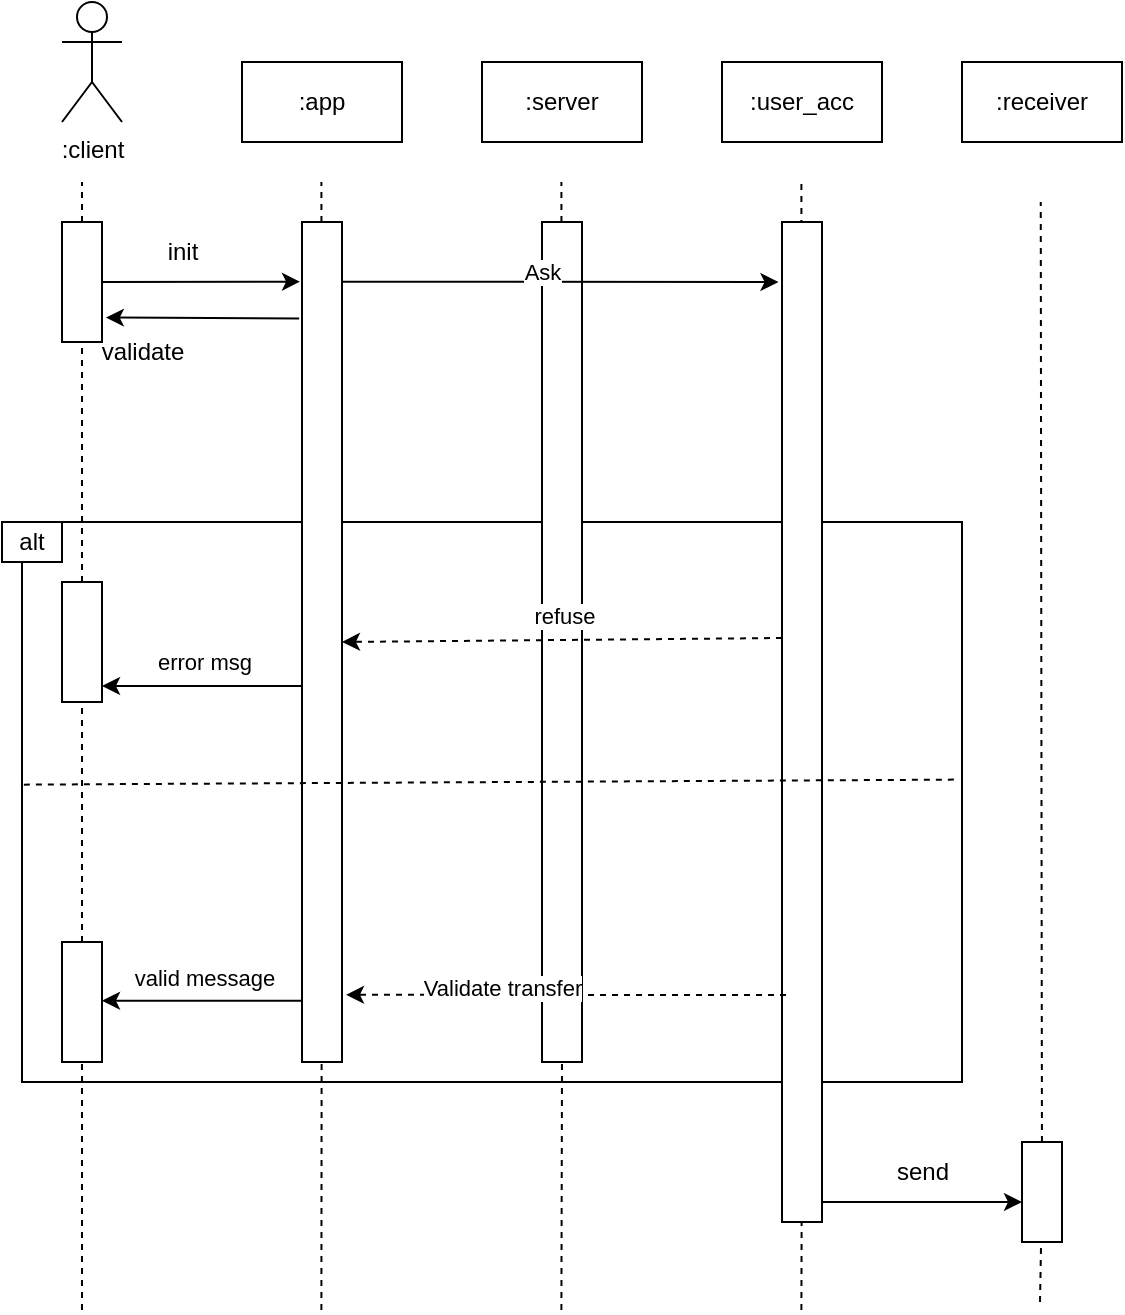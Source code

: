 <mxfile version="26.0.5">
  <diagram name="Page-1" id="w7U51ZjWZGYtkXhOHHoq">
    <mxGraphModel dx="1517" dy="818" grid="1" gridSize="10" guides="1" tooltips="1" connect="1" arrows="1" fold="1" page="1" pageScale="1" pageWidth="827" pageHeight="1169" math="0" shadow="0">
      <root>
        <mxCell id="0" />
        <mxCell id="1" parent="0" />
        <mxCell id="2tEp5BUKAvQzvNhrm2Cs-67" value="" style="rounded=0;whiteSpace=wrap;html=1;" vertex="1" parent="1">
          <mxGeometry x="170" y="430" width="470" height="280" as="geometry" />
        </mxCell>
        <mxCell id="2tEp5BUKAvQzvNhrm2Cs-1" value=":app" style="rounded=0;whiteSpace=wrap;html=1;" vertex="1" parent="1">
          <mxGeometry x="280" y="200" width="80" height="40" as="geometry" />
        </mxCell>
        <mxCell id="2tEp5BUKAvQzvNhrm2Cs-2" value=":client" style="shape=umlActor;verticalLabelPosition=bottom;verticalAlign=top;html=1;outlineConnect=0;" vertex="1" parent="1">
          <mxGeometry x="190" y="170" width="30" height="60" as="geometry" />
        </mxCell>
        <mxCell id="2tEp5BUKAvQzvNhrm2Cs-5" value="" style="endArrow=none;dashed=1;html=1;rounded=0;" edge="1" parent="1" source="2tEp5BUKAvQzvNhrm2Cs-27">
          <mxGeometry width="50" height="50" relative="1" as="geometry">
            <mxPoint x="200" y="824" as="sourcePoint" />
            <mxPoint x="200" y="260" as="targetPoint" />
          </mxGeometry>
        </mxCell>
        <mxCell id="2tEp5BUKAvQzvNhrm2Cs-7" value=":server" style="rounded=0;whiteSpace=wrap;html=1;" vertex="1" parent="1">
          <mxGeometry x="400" y="200" width="80" height="40" as="geometry" />
        </mxCell>
        <mxCell id="2tEp5BUKAvQzvNhrm2Cs-8" value=":user_acc" style="rounded=0;whiteSpace=wrap;html=1;" vertex="1" parent="1">
          <mxGeometry x="520" y="200" width="80" height="40" as="geometry" />
        </mxCell>
        <mxCell id="2tEp5BUKAvQzvNhrm2Cs-9" value="" style="endArrow=none;dashed=1;html=1;rounded=0;" edge="1" parent="1" source="2tEp5BUKAvQzvNhrm2Cs-17">
          <mxGeometry width="50" height="50" relative="1" as="geometry">
            <mxPoint x="319.7" y="824" as="sourcePoint" />
            <mxPoint x="319.7" y="260" as="targetPoint" />
          </mxGeometry>
        </mxCell>
        <mxCell id="2tEp5BUKAvQzvNhrm2Cs-10" value="" style="endArrow=none;dashed=1;html=1;rounded=0;" edge="1" parent="1" source="2tEp5BUKAvQzvNhrm2Cs-24">
          <mxGeometry width="50" height="50" relative="1" as="geometry">
            <mxPoint x="439.7" y="824" as="sourcePoint" />
            <mxPoint x="439.7" y="260" as="targetPoint" />
          </mxGeometry>
        </mxCell>
        <mxCell id="2tEp5BUKAvQzvNhrm2Cs-11" value="" style="endArrow=none;dashed=1;html=1;rounded=0;" edge="1" parent="1">
          <mxGeometry width="50" height="50" relative="1" as="geometry">
            <mxPoint x="559.949" y="630" as="sourcePoint" />
            <mxPoint x="559.7" y="260" as="targetPoint" />
          </mxGeometry>
        </mxCell>
        <mxCell id="2tEp5BUKAvQzvNhrm2Cs-12" value="" style="rounded=0;whiteSpace=wrap;html=1;" vertex="1" parent="1">
          <mxGeometry x="190" y="280" width="20" height="60" as="geometry" />
        </mxCell>
        <mxCell id="2tEp5BUKAvQzvNhrm2Cs-13" value=":receiver" style="rounded=0;whiteSpace=wrap;html=1;" vertex="1" parent="1">
          <mxGeometry x="640" y="200" width="80" height="40" as="geometry" />
        </mxCell>
        <mxCell id="2tEp5BUKAvQzvNhrm2Cs-14" value="" style="endArrow=classic;html=1;rounded=0;exitX=1;exitY=0.5;exitDx=0;exitDy=0;entryX=-0.05;entryY=0.071;entryDx=0;entryDy=0;entryPerimeter=0;" edge="1" parent="1" source="2tEp5BUKAvQzvNhrm2Cs-12" target="2tEp5BUKAvQzvNhrm2Cs-17">
          <mxGeometry width="50" height="50" relative="1" as="geometry">
            <mxPoint x="300" y="350" as="sourcePoint" />
            <mxPoint x="280" y="306" as="targetPoint" />
          </mxGeometry>
        </mxCell>
        <mxCell id="2tEp5BUKAvQzvNhrm2Cs-15" value="init" style="text;html=1;align=center;verticalAlign=middle;resizable=0;points=[];autosize=1;strokeColor=none;fillColor=none;" vertex="1" parent="1">
          <mxGeometry x="230" y="280" width="40" height="30" as="geometry" />
        </mxCell>
        <mxCell id="2tEp5BUKAvQzvNhrm2Cs-18" value="" style="endArrow=none;dashed=1;html=1;rounded=0;" edge="1" parent="1" target="2tEp5BUKAvQzvNhrm2Cs-17">
          <mxGeometry width="50" height="50" relative="1" as="geometry">
            <mxPoint x="319.7" y="824" as="sourcePoint" />
            <mxPoint x="319.7" y="260" as="targetPoint" />
          </mxGeometry>
        </mxCell>
        <mxCell id="2tEp5BUKAvQzvNhrm2Cs-22" value="" style="endArrow=classic;html=1;rounded=0;entryX=1.096;entryY=0.796;entryDx=0;entryDy=0;exitX=-0.071;exitY=0.115;exitDx=0;exitDy=0;exitPerimeter=0;entryPerimeter=0;" edge="1" parent="1" source="2tEp5BUKAvQzvNhrm2Cs-17" target="2tEp5BUKAvQzvNhrm2Cs-12">
          <mxGeometry width="50" height="50" relative="1" as="geometry">
            <mxPoint x="280" y="340" as="sourcePoint" />
            <mxPoint x="330" y="290" as="targetPoint" />
          </mxGeometry>
        </mxCell>
        <mxCell id="2tEp5BUKAvQzvNhrm2Cs-23" value="validate" style="text;html=1;align=center;verticalAlign=middle;resizable=0;points=[];autosize=1;strokeColor=none;fillColor=none;" vertex="1" parent="1">
          <mxGeometry x="200" y="330" width="60" height="30" as="geometry" />
        </mxCell>
        <mxCell id="2tEp5BUKAvQzvNhrm2Cs-25" value="" style="endArrow=none;dashed=1;html=1;rounded=0;" edge="1" parent="1" target="2tEp5BUKAvQzvNhrm2Cs-24">
          <mxGeometry width="50" height="50" relative="1" as="geometry">
            <mxPoint x="440" y="630" as="sourcePoint" />
            <mxPoint x="439.7" y="260" as="targetPoint" />
          </mxGeometry>
        </mxCell>
        <mxCell id="2tEp5BUKAvQzvNhrm2Cs-24" value="" style="rounded=0;whiteSpace=wrap;html=1;" vertex="1" parent="1">
          <mxGeometry x="430" y="280" width="20" height="420" as="geometry" />
        </mxCell>
        <mxCell id="2tEp5BUKAvQzvNhrm2Cs-28" value="" style="endArrow=none;dashed=1;html=1;rounded=0;" edge="1" parent="1" source="2tEp5BUKAvQzvNhrm2Cs-45" target="2tEp5BUKAvQzvNhrm2Cs-27">
          <mxGeometry width="50" height="50" relative="1" as="geometry">
            <mxPoint x="200" y="824" as="sourcePoint" />
            <mxPoint x="200" y="260" as="targetPoint" />
          </mxGeometry>
        </mxCell>
        <mxCell id="2tEp5BUKAvQzvNhrm2Cs-27" value="" style="rounded=0;whiteSpace=wrap;html=1;" vertex="1" parent="1">
          <mxGeometry x="190" y="460" width="20" height="60" as="geometry" />
        </mxCell>
        <mxCell id="2tEp5BUKAvQzvNhrm2Cs-31" value="" style="rounded=0;whiteSpace=wrap;html=1;" vertex="1" parent="1">
          <mxGeometry x="550" y="280" width="20" height="500" as="geometry" />
        </mxCell>
        <mxCell id="2tEp5BUKAvQzvNhrm2Cs-39" value="" style="endArrow=none;dashed=1;html=1;rounded=0;" edge="1" parent="1">
          <mxGeometry width="50" height="50" relative="1" as="geometry">
            <mxPoint x="559.7" y="824" as="sourcePoint" />
            <mxPoint x="559.811" y="780.0" as="targetPoint" />
          </mxGeometry>
        </mxCell>
        <mxCell id="2tEp5BUKAvQzvNhrm2Cs-43" value="" style="endArrow=none;dashed=1;html=1;rounded=0;entryX=0.5;entryY=1;entryDx=0;entryDy=0;" edge="1" parent="1" target="2tEp5BUKAvQzvNhrm2Cs-24">
          <mxGeometry width="50" height="50" relative="1" as="geometry">
            <mxPoint x="439.7" y="824" as="sourcePoint" />
            <mxPoint x="439.945" y="690" as="targetPoint" />
          </mxGeometry>
        </mxCell>
        <mxCell id="2tEp5BUKAvQzvNhrm2Cs-46" value="" style="endArrow=none;dashed=1;html=1;rounded=0;" edge="1" parent="1" target="2tEp5BUKAvQzvNhrm2Cs-45">
          <mxGeometry width="50" height="50" relative="1" as="geometry">
            <mxPoint x="200" y="824" as="sourcePoint" />
            <mxPoint x="200" y="510" as="targetPoint" />
          </mxGeometry>
        </mxCell>
        <mxCell id="2tEp5BUKAvQzvNhrm2Cs-45" value="" style="rounded=0;whiteSpace=wrap;html=1;" vertex="1" parent="1">
          <mxGeometry x="190" y="640" width="20" height="60" as="geometry" />
        </mxCell>
        <mxCell id="2tEp5BUKAvQzvNhrm2Cs-17" value="" style="rounded=0;whiteSpace=wrap;html=1;" vertex="1" parent="1">
          <mxGeometry x="310" y="280" width="20" height="420" as="geometry" />
        </mxCell>
        <mxCell id="2tEp5BUKAvQzvNhrm2Cs-26" value="" style="endArrow=classic;html=1;rounded=0;entryX=1;entryY=0.5;entryDx=0;entryDy=0;dashed=1;" edge="1" parent="1" target="2tEp5BUKAvQzvNhrm2Cs-17">
          <mxGeometry width="50" height="50" relative="1" as="geometry">
            <mxPoint x="550" y="488" as="sourcePoint" />
            <mxPoint x="330" y="480" as="targetPoint" />
          </mxGeometry>
        </mxCell>
        <mxCell id="2tEp5BUKAvQzvNhrm2Cs-53" value="refuse" style="edgeLabel;html=1;align=center;verticalAlign=middle;resizable=0;points=[];" vertex="1" connectable="0" parent="2tEp5BUKAvQzvNhrm2Cs-26">
          <mxGeometry x="-0.008" y="-12" relative="1" as="geometry">
            <mxPoint as="offset" />
          </mxGeometry>
        </mxCell>
        <mxCell id="2tEp5BUKAvQzvNhrm2Cs-47" value="" style="endArrow=classic;html=1;rounded=0;exitX=0.1;exitY=0.773;exitDx=0;exitDy=0;exitPerimeter=0;dashed=1;entryX=1.1;entryY=0.92;entryDx=0;entryDy=0;entryPerimeter=0;" edge="1" parent="1" source="2tEp5BUKAvQzvNhrm2Cs-31" target="2tEp5BUKAvQzvNhrm2Cs-17">
          <mxGeometry width="50" height="50" relative="1" as="geometry">
            <mxPoint x="547" y="661.8" as="sourcePoint" />
            <mxPoint x="340" y="670" as="targetPoint" />
          </mxGeometry>
        </mxCell>
        <mxCell id="2tEp5BUKAvQzvNhrm2Cs-55" value="Validate transfer" style="edgeLabel;html=1;align=center;verticalAlign=middle;resizable=0;points=[];" vertex="1" connectable="0" parent="2tEp5BUKAvQzvNhrm2Cs-47">
          <mxGeometry x="0.288" y="-4" relative="1" as="geometry">
            <mxPoint x="-1" as="offset" />
          </mxGeometry>
        </mxCell>
        <mxCell id="2tEp5BUKAvQzvNhrm2Cs-56" value="" style="endArrow=none;dashed=1;html=1;rounded=0;" edge="1" parent="1" source="2tEp5BUKAvQzvNhrm2Cs-57">
          <mxGeometry width="50" height="50" relative="1" as="geometry">
            <mxPoint x="679" y="820" as="sourcePoint" />
            <mxPoint x="679.37" y="270" as="targetPoint" />
          </mxGeometry>
        </mxCell>
        <mxCell id="2tEp5BUKAvQzvNhrm2Cs-59" value="" style="endArrow=none;dashed=1;html=1;rounded=0;" edge="1" parent="1" target="2tEp5BUKAvQzvNhrm2Cs-57">
          <mxGeometry width="50" height="50" relative="1" as="geometry">
            <mxPoint x="679" y="820" as="sourcePoint" />
            <mxPoint x="679.37" y="270" as="targetPoint" />
          </mxGeometry>
        </mxCell>
        <mxCell id="2tEp5BUKAvQzvNhrm2Cs-57" value="" style="rounded=0;whiteSpace=wrap;html=1;" vertex="1" parent="1">
          <mxGeometry x="670" y="740" width="20" height="50" as="geometry" />
        </mxCell>
        <mxCell id="2tEp5BUKAvQzvNhrm2Cs-60" value="" style="endArrow=classic;html=1;rounded=0;exitX=1;exitY=0.071;exitDx=0;exitDy=0;entryX=0;entryY=0.5;entryDx=0;entryDy=0;exitPerimeter=0;" edge="1" parent="1">
          <mxGeometry width="50" height="50" relative="1" as="geometry">
            <mxPoint x="570" y="770" as="sourcePoint" />
            <mxPoint x="670" y="770" as="targetPoint" />
          </mxGeometry>
        </mxCell>
        <mxCell id="2tEp5BUKAvQzvNhrm2Cs-63" value="send" style="text;html=1;align=center;verticalAlign=middle;resizable=0;points=[];autosize=1;strokeColor=none;fillColor=none;" vertex="1" parent="1">
          <mxGeometry x="595" y="740" width="50" height="30" as="geometry" />
        </mxCell>
        <mxCell id="2tEp5BUKAvQzvNhrm2Cs-73" value="" style="endArrow=none;dashed=1;html=1;rounded=0;exitX=0.002;exitY=0.469;exitDx=0;exitDy=0;exitPerimeter=0;entryX=0.996;entryY=0.46;entryDx=0;entryDy=0;entryPerimeter=0;" edge="1" parent="1" source="2tEp5BUKAvQzvNhrm2Cs-67" target="2tEp5BUKAvQzvNhrm2Cs-67">
          <mxGeometry width="50" height="50" relative="1" as="geometry">
            <mxPoint x="590" y="530" as="sourcePoint" />
            <mxPoint x="550" y="560" as="targetPoint" />
            <Array as="points" />
          </mxGeometry>
        </mxCell>
        <mxCell id="2tEp5BUKAvQzvNhrm2Cs-74" value="alt" style="rounded=0;whiteSpace=wrap;html=1;" vertex="1" parent="1">
          <mxGeometry x="160" y="430" width="30" height="20" as="geometry" />
        </mxCell>
        <mxCell id="2tEp5BUKAvQzvNhrm2Cs-79" value="" style="endArrow=classic;html=1;rounded=0;entryX=1;entryY=0.5;entryDx=0;entryDy=0;" edge="1" parent="1">
          <mxGeometry width="50" height="50" relative="1" as="geometry">
            <mxPoint x="310" y="512" as="sourcePoint" />
            <mxPoint x="210" y="512" as="targetPoint" />
          </mxGeometry>
        </mxCell>
        <mxCell id="2tEp5BUKAvQzvNhrm2Cs-80" value="error msg" style="edgeLabel;html=1;align=center;verticalAlign=middle;resizable=0;points=[];" vertex="1" connectable="0" parent="2tEp5BUKAvQzvNhrm2Cs-79">
          <mxGeometry x="-0.008" y="-12" relative="1" as="geometry">
            <mxPoint as="offset" />
          </mxGeometry>
        </mxCell>
        <mxCell id="2tEp5BUKAvQzvNhrm2Cs-81" value="" style="endArrow=classic;html=1;rounded=0;entryX=1;entryY=0.5;entryDx=0;entryDy=0;" edge="1" parent="1">
          <mxGeometry width="50" height="50" relative="1" as="geometry">
            <mxPoint x="310" y="669.37" as="sourcePoint" />
            <mxPoint x="210" y="669.37" as="targetPoint" />
          </mxGeometry>
        </mxCell>
        <mxCell id="2tEp5BUKAvQzvNhrm2Cs-82" value="valid message" style="edgeLabel;html=1;align=center;verticalAlign=middle;resizable=0;points=[];" vertex="1" connectable="0" parent="2tEp5BUKAvQzvNhrm2Cs-81">
          <mxGeometry x="-0.008" y="-12" relative="1" as="geometry">
            <mxPoint as="offset" />
          </mxGeometry>
        </mxCell>
        <mxCell id="2tEp5BUKAvQzvNhrm2Cs-20" value="" style="endArrow=classic;html=1;rounded=0;exitX=1;exitY=0.071;exitDx=0;exitDy=0;entryX=-0.088;entryY=0.06;entryDx=0;entryDy=0;exitPerimeter=0;entryPerimeter=0;" edge="1" parent="1" source="2tEp5BUKAvQzvNhrm2Cs-17" target="2tEp5BUKAvQzvNhrm2Cs-31">
          <mxGeometry width="50" height="50" relative="1" as="geometry">
            <mxPoint x="340" y="310" as="sourcePoint" />
            <mxPoint x="410" y="310" as="targetPoint" />
          </mxGeometry>
        </mxCell>
        <mxCell id="2tEp5BUKAvQzvNhrm2Cs-84" value="Ask" style="edgeLabel;html=1;align=center;verticalAlign=middle;resizable=0;points=[];" vertex="1" connectable="0" parent="2tEp5BUKAvQzvNhrm2Cs-20">
          <mxGeometry x="-0.077" y="5" relative="1" as="geometry">
            <mxPoint x="-1" as="offset" />
          </mxGeometry>
        </mxCell>
      </root>
    </mxGraphModel>
  </diagram>
</mxfile>
